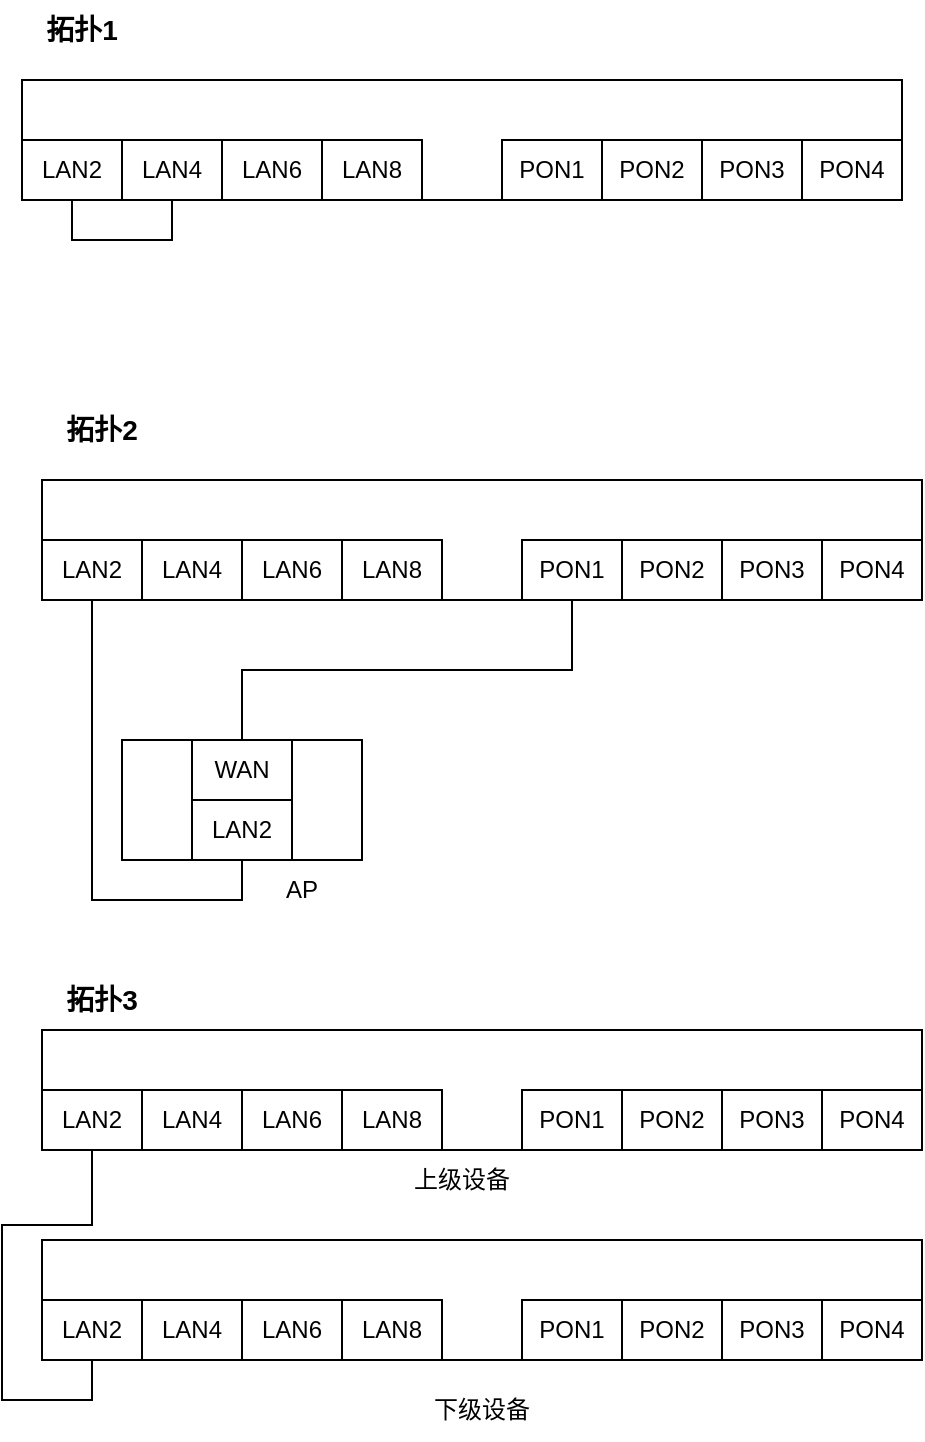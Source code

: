 <mxfile version="26.2.12">
  <diagram name="第 1 页" id="Ij3hYy0A9Onxn7mse7Ey">
    <mxGraphModel dx="1038" dy="618" grid="1" gridSize="10" guides="1" tooltips="1" connect="1" arrows="1" fold="1" page="1" pageScale="1" pageWidth="827" pageHeight="1169" math="0" shadow="0">
      <root>
        <mxCell id="0" />
        <mxCell id="1" parent="0" />
        <mxCell id="GwQLMRFdxqnJ7ulJmC02-1" value="" style="rounded=0;whiteSpace=wrap;html=1;" vertex="1" parent="1">
          <mxGeometry x="70" y="80" width="440" height="60" as="geometry" />
        </mxCell>
        <mxCell id="GwQLMRFdxqnJ7ulJmC02-16" value="" style="group" vertex="1" connectable="0" parent="1">
          <mxGeometry x="310" y="110" width="200" height="30" as="geometry" />
        </mxCell>
        <mxCell id="GwQLMRFdxqnJ7ulJmC02-12" value="PON1" style="rounded=0;whiteSpace=wrap;html=1;" vertex="1" parent="GwQLMRFdxqnJ7ulJmC02-16">
          <mxGeometry width="50" height="30" as="geometry" />
        </mxCell>
        <mxCell id="GwQLMRFdxqnJ7ulJmC02-13" value="PON2" style="rounded=0;whiteSpace=wrap;html=1;" vertex="1" parent="GwQLMRFdxqnJ7ulJmC02-16">
          <mxGeometry x="50" width="50" height="30" as="geometry" />
        </mxCell>
        <mxCell id="GwQLMRFdxqnJ7ulJmC02-14" value="PON3" style="rounded=0;whiteSpace=wrap;html=1;" vertex="1" parent="GwQLMRFdxqnJ7ulJmC02-16">
          <mxGeometry x="100" width="50" height="30" as="geometry" />
        </mxCell>
        <mxCell id="GwQLMRFdxqnJ7ulJmC02-15" value="PON4" style="rounded=0;whiteSpace=wrap;html=1;" vertex="1" parent="GwQLMRFdxqnJ7ulJmC02-16">
          <mxGeometry x="150" width="50" height="30" as="geometry" />
        </mxCell>
        <mxCell id="GwQLMRFdxqnJ7ulJmC02-22" value="" style="group" vertex="1" connectable="0" parent="1">
          <mxGeometry x="70" y="110" width="200" height="30" as="geometry" />
        </mxCell>
        <mxCell id="GwQLMRFdxqnJ7ulJmC02-20" style="edgeStyle=orthogonalEdgeStyle;rounded=0;orthogonalLoop=1;jettySize=auto;html=1;exitX=0.5;exitY=1;exitDx=0;exitDy=0;entryX=0.5;entryY=1;entryDx=0;entryDy=0;endArrow=none;startFill=0;" edge="1" parent="GwQLMRFdxqnJ7ulJmC02-22" source="GwQLMRFdxqnJ7ulJmC02-2" target="GwQLMRFdxqnJ7ulJmC02-3">
          <mxGeometry relative="1" as="geometry" />
        </mxCell>
        <mxCell id="GwQLMRFdxqnJ7ulJmC02-2" value="LAN2" style="rounded=0;whiteSpace=wrap;html=1;" vertex="1" parent="GwQLMRFdxqnJ7ulJmC02-22">
          <mxGeometry width="50" height="30" as="geometry" />
        </mxCell>
        <mxCell id="GwQLMRFdxqnJ7ulJmC02-3" value="LAN4" style="rounded=0;whiteSpace=wrap;html=1;" vertex="1" parent="GwQLMRFdxqnJ7ulJmC02-22">
          <mxGeometry x="50" width="50" height="30" as="geometry" />
        </mxCell>
        <mxCell id="GwQLMRFdxqnJ7ulJmC02-6" value="LAN6" style="rounded=0;whiteSpace=wrap;html=1;" vertex="1" parent="GwQLMRFdxqnJ7ulJmC02-22">
          <mxGeometry x="100" width="50" height="30" as="geometry" />
        </mxCell>
        <mxCell id="GwQLMRFdxqnJ7ulJmC02-7" value="LAN8" style="rounded=0;whiteSpace=wrap;html=1;" vertex="1" parent="GwQLMRFdxqnJ7ulJmC02-22">
          <mxGeometry x="150" width="50" height="30" as="geometry" />
        </mxCell>
        <mxCell id="GwQLMRFdxqnJ7ulJmC02-23" value="拓扑1" style="text;html=1;align=center;verticalAlign=middle;whiteSpace=wrap;rounded=0;fontSize=14;fontStyle=1" vertex="1" parent="1">
          <mxGeometry x="70" y="40" width="60" height="30" as="geometry" />
        </mxCell>
        <mxCell id="GwQLMRFdxqnJ7ulJmC02-24" value="拓扑2" style="text;html=1;align=center;verticalAlign=middle;whiteSpace=wrap;rounded=0;fontSize=14;fontStyle=1" vertex="1" parent="1">
          <mxGeometry x="80" y="240" width="60" height="30" as="geometry" />
        </mxCell>
        <mxCell id="GwQLMRFdxqnJ7ulJmC02-25" value="" style="rounded=0;whiteSpace=wrap;html=1;" vertex="1" parent="1">
          <mxGeometry x="80" y="280" width="440" height="60" as="geometry" />
        </mxCell>
        <mxCell id="GwQLMRFdxqnJ7ulJmC02-26" value="" style="group" vertex="1" connectable="0" parent="1">
          <mxGeometry x="320" y="310" width="200" height="30" as="geometry" />
        </mxCell>
        <mxCell id="GwQLMRFdxqnJ7ulJmC02-27" value="PON1" style="rounded=0;whiteSpace=wrap;html=1;" vertex="1" parent="GwQLMRFdxqnJ7ulJmC02-26">
          <mxGeometry width="50" height="30" as="geometry" />
        </mxCell>
        <mxCell id="GwQLMRFdxqnJ7ulJmC02-28" value="PON2" style="rounded=0;whiteSpace=wrap;html=1;" vertex="1" parent="GwQLMRFdxqnJ7ulJmC02-26">
          <mxGeometry x="50" width="50" height="30" as="geometry" />
        </mxCell>
        <mxCell id="GwQLMRFdxqnJ7ulJmC02-29" value="PON3" style="rounded=0;whiteSpace=wrap;html=1;" vertex="1" parent="GwQLMRFdxqnJ7ulJmC02-26">
          <mxGeometry x="100" width="50" height="30" as="geometry" />
        </mxCell>
        <mxCell id="GwQLMRFdxqnJ7ulJmC02-30" value="PON4" style="rounded=0;whiteSpace=wrap;html=1;" vertex="1" parent="GwQLMRFdxqnJ7ulJmC02-26">
          <mxGeometry x="150" width="50" height="30" as="geometry" />
        </mxCell>
        <mxCell id="GwQLMRFdxqnJ7ulJmC02-31" value="" style="group" vertex="1" connectable="0" parent="1">
          <mxGeometry x="80" y="310" width="200" height="30" as="geometry" />
        </mxCell>
        <mxCell id="GwQLMRFdxqnJ7ulJmC02-33" value="LAN2" style="rounded=0;whiteSpace=wrap;html=1;" vertex="1" parent="GwQLMRFdxqnJ7ulJmC02-31">
          <mxGeometry width="50" height="30" as="geometry" />
        </mxCell>
        <mxCell id="GwQLMRFdxqnJ7ulJmC02-34" value="LAN4" style="rounded=0;whiteSpace=wrap;html=1;" vertex="1" parent="GwQLMRFdxqnJ7ulJmC02-31">
          <mxGeometry x="50" width="50" height="30" as="geometry" />
        </mxCell>
        <mxCell id="GwQLMRFdxqnJ7ulJmC02-35" value="LAN6" style="rounded=0;whiteSpace=wrap;html=1;" vertex="1" parent="GwQLMRFdxqnJ7ulJmC02-31">
          <mxGeometry x="100" width="50" height="30" as="geometry" />
        </mxCell>
        <mxCell id="GwQLMRFdxqnJ7ulJmC02-36" value="LAN8" style="rounded=0;whiteSpace=wrap;html=1;" vertex="1" parent="GwQLMRFdxqnJ7ulJmC02-31">
          <mxGeometry x="150" width="50" height="30" as="geometry" />
        </mxCell>
        <mxCell id="GwQLMRFdxqnJ7ulJmC02-37" value="" style="rounded=0;whiteSpace=wrap;html=1;" vertex="1" parent="1">
          <mxGeometry x="120" y="410" width="120" height="60" as="geometry" />
        </mxCell>
        <mxCell id="GwQLMRFdxqnJ7ulJmC02-46" style="edgeStyle=orthogonalEdgeStyle;rounded=0;orthogonalLoop=1;jettySize=auto;html=1;exitX=0.5;exitY=0;exitDx=0;exitDy=0;entryX=0.5;entryY=1;entryDx=0;entryDy=0;endArrow=none;startFill=0;" edge="1" parent="1" source="GwQLMRFdxqnJ7ulJmC02-38" target="GwQLMRFdxqnJ7ulJmC02-27">
          <mxGeometry relative="1" as="geometry" />
        </mxCell>
        <mxCell id="GwQLMRFdxqnJ7ulJmC02-38" value="WAN" style="rounded=0;whiteSpace=wrap;html=1;" vertex="1" parent="1">
          <mxGeometry x="155" y="410" width="50" height="30" as="geometry" />
        </mxCell>
        <mxCell id="GwQLMRFdxqnJ7ulJmC02-47" style="edgeStyle=orthogonalEdgeStyle;rounded=0;orthogonalLoop=1;jettySize=auto;html=1;exitX=0.5;exitY=1;exitDx=0;exitDy=0;entryX=0.5;entryY=1;entryDx=0;entryDy=0;endArrow=none;startFill=0;" edge="1" parent="1" source="GwQLMRFdxqnJ7ulJmC02-44" target="GwQLMRFdxqnJ7ulJmC02-33">
          <mxGeometry relative="1" as="geometry" />
        </mxCell>
        <mxCell id="GwQLMRFdxqnJ7ulJmC02-44" value="LAN2" style="rounded=0;whiteSpace=wrap;html=1;" vertex="1" parent="1">
          <mxGeometry x="155" y="440" width="50" height="30" as="geometry" />
        </mxCell>
        <mxCell id="GwQLMRFdxqnJ7ulJmC02-45" value="AP" style="text;html=1;align=center;verticalAlign=middle;whiteSpace=wrap;rounded=0;" vertex="1" parent="1">
          <mxGeometry x="180" y="470" width="60" height="30" as="geometry" />
        </mxCell>
        <mxCell id="GwQLMRFdxqnJ7ulJmC02-49" value="" style="rounded=0;whiteSpace=wrap;html=1;" vertex="1" parent="1">
          <mxGeometry x="80" y="555" width="440" height="60" as="geometry" />
        </mxCell>
        <mxCell id="GwQLMRFdxqnJ7ulJmC02-50" value="" style="group" vertex="1" connectable="0" parent="1">
          <mxGeometry x="320" y="585" width="200" height="30" as="geometry" />
        </mxCell>
        <mxCell id="GwQLMRFdxqnJ7ulJmC02-51" value="PON1" style="rounded=0;whiteSpace=wrap;html=1;" vertex="1" parent="GwQLMRFdxqnJ7ulJmC02-50">
          <mxGeometry width="50" height="30" as="geometry" />
        </mxCell>
        <mxCell id="GwQLMRFdxqnJ7ulJmC02-52" value="PON2" style="rounded=0;whiteSpace=wrap;html=1;" vertex="1" parent="GwQLMRFdxqnJ7ulJmC02-50">
          <mxGeometry x="50" width="50" height="30" as="geometry" />
        </mxCell>
        <mxCell id="GwQLMRFdxqnJ7ulJmC02-53" value="PON3" style="rounded=0;whiteSpace=wrap;html=1;" vertex="1" parent="GwQLMRFdxqnJ7ulJmC02-50">
          <mxGeometry x="100" width="50" height="30" as="geometry" />
        </mxCell>
        <mxCell id="GwQLMRFdxqnJ7ulJmC02-54" value="PON4" style="rounded=0;whiteSpace=wrap;html=1;" vertex="1" parent="GwQLMRFdxqnJ7ulJmC02-50">
          <mxGeometry x="150" width="50" height="30" as="geometry" />
        </mxCell>
        <mxCell id="GwQLMRFdxqnJ7ulJmC02-55" value="" style="group" vertex="1" connectable="0" parent="1">
          <mxGeometry x="80" y="585" width="200" height="30" as="geometry" />
        </mxCell>
        <mxCell id="GwQLMRFdxqnJ7ulJmC02-57" value="LAN2" style="rounded=0;whiteSpace=wrap;html=1;" vertex="1" parent="GwQLMRFdxqnJ7ulJmC02-55">
          <mxGeometry width="50" height="30" as="geometry" />
        </mxCell>
        <mxCell id="GwQLMRFdxqnJ7ulJmC02-58" value="LAN4" style="rounded=0;whiteSpace=wrap;html=1;" vertex="1" parent="GwQLMRFdxqnJ7ulJmC02-55">
          <mxGeometry x="50" width="50" height="30" as="geometry" />
        </mxCell>
        <mxCell id="GwQLMRFdxqnJ7ulJmC02-59" value="LAN6" style="rounded=0;whiteSpace=wrap;html=1;" vertex="1" parent="GwQLMRFdxqnJ7ulJmC02-55">
          <mxGeometry x="100" width="50" height="30" as="geometry" />
        </mxCell>
        <mxCell id="GwQLMRFdxqnJ7ulJmC02-60" value="LAN8" style="rounded=0;whiteSpace=wrap;html=1;" vertex="1" parent="GwQLMRFdxqnJ7ulJmC02-55">
          <mxGeometry x="150" width="50" height="30" as="geometry" />
        </mxCell>
        <mxCell id="GwQLMRFdxqnJ7ulJmC02-61" value="拓扑3" style="text;html=1;align=center;verticalAlign=middle;whiteSpace=wrap;rounded=0;fontSize=14;fontStyle=1" vertex="1" parent="1">
          <mxGeometry x="80" y="525" width="60" height="30" as="geometry" />
        </mxCell>
        <mxCell id="GwQLMRFdxqnJ7ulJmC02-62" value="上级设备" style="text;html=1;align=center;verticalAlign=middle;whiteSpace=wrap;rounded=0;" vertex="1" parent="1">
          <mxGeometry x="260" y="615" width="60" height="30" as="geometry" />
        </mxCell>
        <mxCell id="GwQLMRFdxqnJ7ulJmC02-63" value="" style="rounded=0;whiteSpace=wrap;html=1;" vertex="1" parent="1">
          <mxGeometry x="80" y="660" width="440" height="60" as="geometry" />
        </mxCell>
        <mxCell id="GwQLMRFdxqnJ7ulJmC02-64" value="" style="group" vertex="1" connectable="0" parent="1">
          <mxGeometry x="320" y="690" width="200" height="30" as="geometry" />
        </mxCell>
        <mxCell id="GwQLMRFdxqnJ7ulJmC02-65" value="PON1" style="rounded=0;whiteSpace=wrap;html=1;" vertex="1" parent="GwQLMRFdxqnJ7ulJmC02-64">
          <mxGeometry width="50" height="30" as="geometry" />
        </mxCell>
        <mxCell id="GwQLMRFdxqnJ7ulJmC02-66" value="PON2" style="rounded=0;whiteSpace=wrap;html=1;" vertex="1" parent="GwQLMRFdxqnJ7ulJmC02-64">
          <mxGeometry x="50" width="50" height="30" as="geometry" />
        </mxCell>
        <mxCell id="GwQLMRFdxqnJ7ulJmC02-67" value="PON3" style="rounded=0;whiteSpace=wrap;html=1;" vertex="1" parent="GwQLMRFdxqnJ7ulJmC02-64">
          <mxGeometry x="100" width="50" height="30" as="geometry" />
        </mxCell>
        <mxCell id="GwQLMRFdxqnJ7ulJmC02-68" value="PON4" style="rounded=0;whiteSpace=wrap;html=1;" vertex="1" parent="GwQLMRFdxqnJ7ulJmC02-64">
          <mxGeometry x="150" width="50" height="30" as="geometry" />
        </mxCell>
        <mxCell id="GwQLMRFdxqnJ7ulJmC02-69" value="" style="group" vertex="1" connectable="0" parent="1">
          <mxGeometry x="80" y="690" width="200" height="30" as="geometry" />
        </mxCell>
        <mxCell id="GwQLMRFdxqnJ7ulJmC02-70" value="LAN2" style="rounded=0;whiteSpace=wrap;html=1;" vertex="1" parent="GwQLMRFdxqnJ7ulJmC02-69">
          <mxGeometry width="50" height="30" as="geometry" />
        </mxCell>
        <mxCell id="GwQLMRFdxqnJ7ulJmC02-71" value="LAN4" style="rounded=0;whiteSpace=wrap;html=1;" vertex="1" parent="GwQLMRFdxqnJ7ulJmC02-69">
          <mxGeometry x="50" width="50" height="30" as="geometry" />
        </mxCell>
        <mxCell id="GwQLMRFdxqnJ7ulJmC02-72" value="LAN6" style="rounded=0;whiteSpace=wrap;html=1;" vertex="1" parent="GwQLMRFdxqnJ7ulJmC02-69">
          <mxGeometry x="100" width="50" height="30" as="geometry" />
        </mxCell>
        <mxCell id="GwQLMRFdxqnJ7ulJmC02-73" value="LAN8" style="rounded=0;whiteSpace=wrap;html=1;" vertex="1" parent="GwQLMRFdxqnJ7ulJmC02-69">
          <mxGeometry x="150" width="50" height="30" as="geometry" />
        </mxCell>
        <mxCell id="GwQLMRFdxqnJ7ulJmC02-74" value="下级设备" style="text;html=1;align=center;verticalAlign=middle;whiteSpace=wrap;rounded=0;" vertex="1" parent="1">
          <mxGeometry x="270" y="730" width="60" height="30" as="geometry" />
        </mxCell>
        <mxCell id="GwQLMRFdxqnJ7ulJmC02-75" style="edgeStyle=orthogonalEdgeStyle;rounded=0;orthogonalLoop=1;jettySize=auto;html=1;exitX=0.5;exitY=1;exitDx=0;exitDy=0;entryX=0.5;entryY=1;entryDx=0;entryDy=0;endArrow=none;startFill=0;" edge="1" parent="1" source="GwQLMRFdxqnJ7ulJmC02-57" target="GwQLMRFdxqnJ7ulJmC02-70">
          <mxGeometry relative="1" as="geometry" />
        </mxCell>
      </root>
    </mxGraphModel>
  </diagram>
</mxfile>
